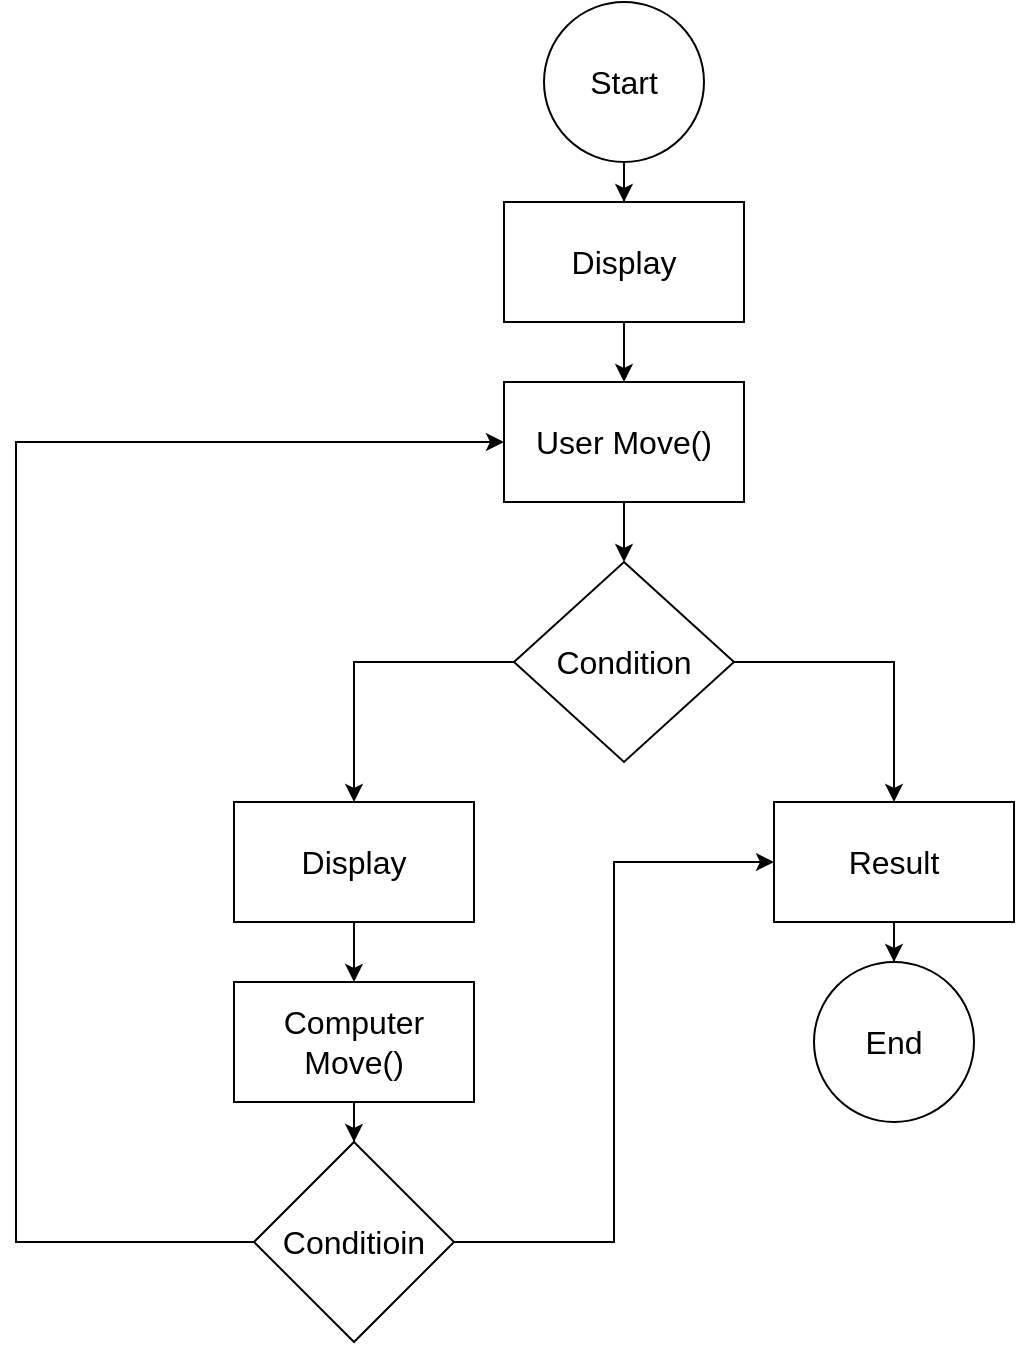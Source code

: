 <mxfile version="26.2.2">
  <diagram name="Page-1" id="ay4InGXpog1pl4xMEexl">
    <mxGraphModel dx="1044" dy="666" grid="1" gridSize="10" guides="1" tooltips="1" connect="1" arrows="1" fold="1" page="1" pageScale="1" pageWidth="850" pageHeight="1100" math="0" shadow="0">
      <root>
        <mxCell id="0" />
        <mxCell id="1" parent="0" />
        <mxCell id="jn_SDVA1M_AVjTw-xhxF-3" value="" style="edgeStyle=orthogonalEdgeStyle;rounded=0;orthogonalLoop=1;jettySize=auto;html=1;" edge="1" parent="1" source="jn_SDVA1M_AVjTw-xhxF-1" target="jn_SDVA1M_AVjTw-xhxF-2">
          <mxGeometry relative="1" as="geometry" />
        </mxCell>
        <mxCell id="jn_SDVA1M_AVjTw-xhxF-1" value="Start" style="ellipse;whiteSpace=wrap;html=1;fontSize=16;" vertex="1" parent="1">
          <mxGeometry x="385" y="90" width="80" height="80" as="geometry" />
        </mxCell>
        <mxCell id="jn_SDVA1M_AVjTw-xhxF-5" value="" style="edgeStyle=orthogonalEdgeStyle;rounded=0;orthogonalLoop=1;jettySize=auto;html=1;" edge="1" parent="1" source="jn_SDVA1M_AVjTw-xhxF-2" target="jn_SDVA1M_AVjTw-xhxF-4">
          <mxGeometry relative="1" as="geometry" />
        </mxCell>
        <mxCell id="jn_SDVA1M_AVjTw-xhxF-2" value="Display" style="whiteSpace=wrap;html=1;fontSize=16;" vertex="1" parent="1">
          <mxGeometry x="365" y="190" width="120" height="60" as="geometry" />
        </mxCell>
        <mxCell id="jn_SDVA1M_AVjTw-xhxF-7" value="" style="edgeStyle=orthogonalEdgeStyle;rounded=0;orthogonalLoop=1;jettySize=auto;html=1;" edge="1" parent="1" source="jn_SDVA1M_AVjTw-xhxF-4" target="jn_SDVA1M_AVjTw-xhxF-6">
          <mxGeometry relative="1" as="geometry" />
        </mxCell>
        <mxCell id="jn_SDVA1M_AVjTw-xhxF-4" value="User Move()" style="whiteSpace=wrap;html=1;fontSize=16;" vertex="1" parent="1">
          <mxGeometry x="365" y="280" width="120" height="60" as="geometry" />
        </mxCell>
        <mxCell id="jn_SDVA1M_AVjTw-xhxF-8" style="edgeStyle=orthogonalEdgeStyle;rounded=0;orthogonalLoop=1;jettySize=auto;html=1;" edge="1" parent="1" source="jn_SDVA1M_AVjTw-xhxF-6" target="jn_SDVA1M_AVjTw-xhxF-9">
          <mxGeometry relative="1" as="geometry">
            <mxPoint x="560" y="520" as="targetPoint" />
          </mxGeometry>
        </mxCell>
        <mxCell id="jn_SDVA1M_AVjTw-xhxF-12" style="edgeStyle=orthogonalEdgeStyle;rounded=0;orthogonalLoop=1;jettySize=auto;html=1;" edge="1" parent="1" source="jn_SDVA1M_AVjTw-xhxF-6" target="jn_SDVA1M_AVjTw-xhxF-13">
          <mxGeometry relative="1" as="geometry">
            <mxPoint x="280" y="490" as="targetPoint" />
          </mxGeometry>
        </mxCell>
        <mxCell id="jn_SDVA1M_AVjTw-xhxF-6" value="Condition" style="rhombus;whiteSpace=wrap;html=1;fontSize=16;" vertex="1" parent="1">
          <mxGeometry x="370" y="370" width="110" height="100" as="geometry" />
        </mxCell>
        <mxCell id="jn_SDVA1M_AVjTw-xhxF-21" style="edgeStyle=orthogonalEdgeStyle;rounded=0;orthogonalLoop=1;jettySize=auto;html=1;" edge="1" parent="1" source="jn_SDVA1M_AVjTw-xhxF-9" target="jn_SDVA1M_AVjTw-xhxF-22">
          <mxGeometry relative="1" as="geometry">
            <mxPoint x="560" y="590" as="targetPoint" />
          </mxGeometry>
        </mxCell>
        <mxCell id="jn_SDVA1M_AVjTw-xhxF-9" value="Result" style="rounded=0;whiteSpace=wrap;html=1;fontSize=16;" vertex="1" parent="1">
          <mxGeometry x="500" y="490" width="120" height="60" as="geometry" />
        </mxCell>
        <mxCell id="jn_SDVA1M_AVjTw-xhxF-15" value="" style="edgeStyle=orthogonalEdgeStyle;rounded=0;orthogonalLoop=1;jettySize=auto;html=1;" edge="1" parent="1" source="jn_SDVA1M_AVjTw-xhxF-13" target="jn_SDVA1M_AVjTw-xhxF-14">
          <mxGeometry relative="1" as="geometry" />
        </mxCell>
        <mxCell id="jn_SDVA1M_AVjTw-xhxF-13" value="Display" style="rounded=0;whiteSpace=wrap;html=1;fontSize=16;" vertex="1" parent="1">
          <mxGeometry x="230" y="490" width="120" height="60" as="geometry" />
        </mxCell>
        <mxCell id="jn_SDVA1M_AVjTw-xhxF-17" value="" style="edgeStyle=orthogonalEdgeStyle;rounded=0;orthogonalLoop=1;jettySize=auto;html=1;" edge="1" parent="1" source="jn_SDVA1M_AVjTw-xhxF-14" target="jn_SDVA1M_AVjTw-xhxF-16">
          <mxGeometry relative="1" as="geometry" />
        </mxCell>
        <mxCell id="jn_SDVA1M_AVjTw-xhxF-14" value="Computer Move()" style="rounded=0;whiteSpace=wrap;html=1;fontSize=16;" vertex="1" parent="1">
          <mxGeometry x="230" y="580" width="120" height="60" as="geometry" />
        </mxCell>
        <mxCell id="jn_SDVA1M_AVjTw-xhxF-18" style="edgeStyle=orthogonalEdgeStyle;rounded=0;orthogonalLoop=1;jettySize=auto;html=1;entryX=0;entryY=0.5;entryDx=0;entryDy=0;" edge="1" parent="1" source="jn_SDVA1M_AVjTw-xhxF-16" target="jn_SDVA1M_AVjTw-xhxF-4">
          <mxGeometry relative="1" as="geometry">
            <mxPoint x="120" y="340" as="targetPoint" />
            <Array as="points">
              <mxPoint x="121" y="710" />
              <mxPoint x="121" y="310" />
            </Array>
          </mxGeometry>
        </mxCell>
        <mxCell id="jn_SDVA1M_AVjTw-xhxF-19" style="edgeStyle=orthogonalEdgeStyle;rounded=0;orthogonalLoop=1;jettySize=auto;html=1;entryX=0;entryY=0.5;entryDx=0;entryDy=0;" edge="1" parent="1" source="jn_SDVA1M_AVjTw-xhxF-16" target="jn_SDVA1M_AVjTw-xhxF-9">
          <mxGeometry relative="1" as="geometry" />
        </mxCell>
        <mxCell id="jn_SDVA1M_AVjTw-xhxF-16" value="Conditioin" style="rhombus;whiteSpace=wrap;html=1;rounded=0;fontSize=16;" vertex="1" parent="1">
          <mxGeometry x="240" y="660" width="100" height="100" as="geometry" />
        </mxCell>
        <mxCell id="jn_SDVA1M_AVjTw-xhxF-22" value="End" style="ellipse;whiteSpace=wrap;html=1;fontSize=16;" vertex="1" parent="1">
          <mxGeometry x="520" y="570" width="80" height="80" as="geometry" />
        </mxCell>
      </root>
    </mxGraphModel>
  </diagram>
</mxfile>
